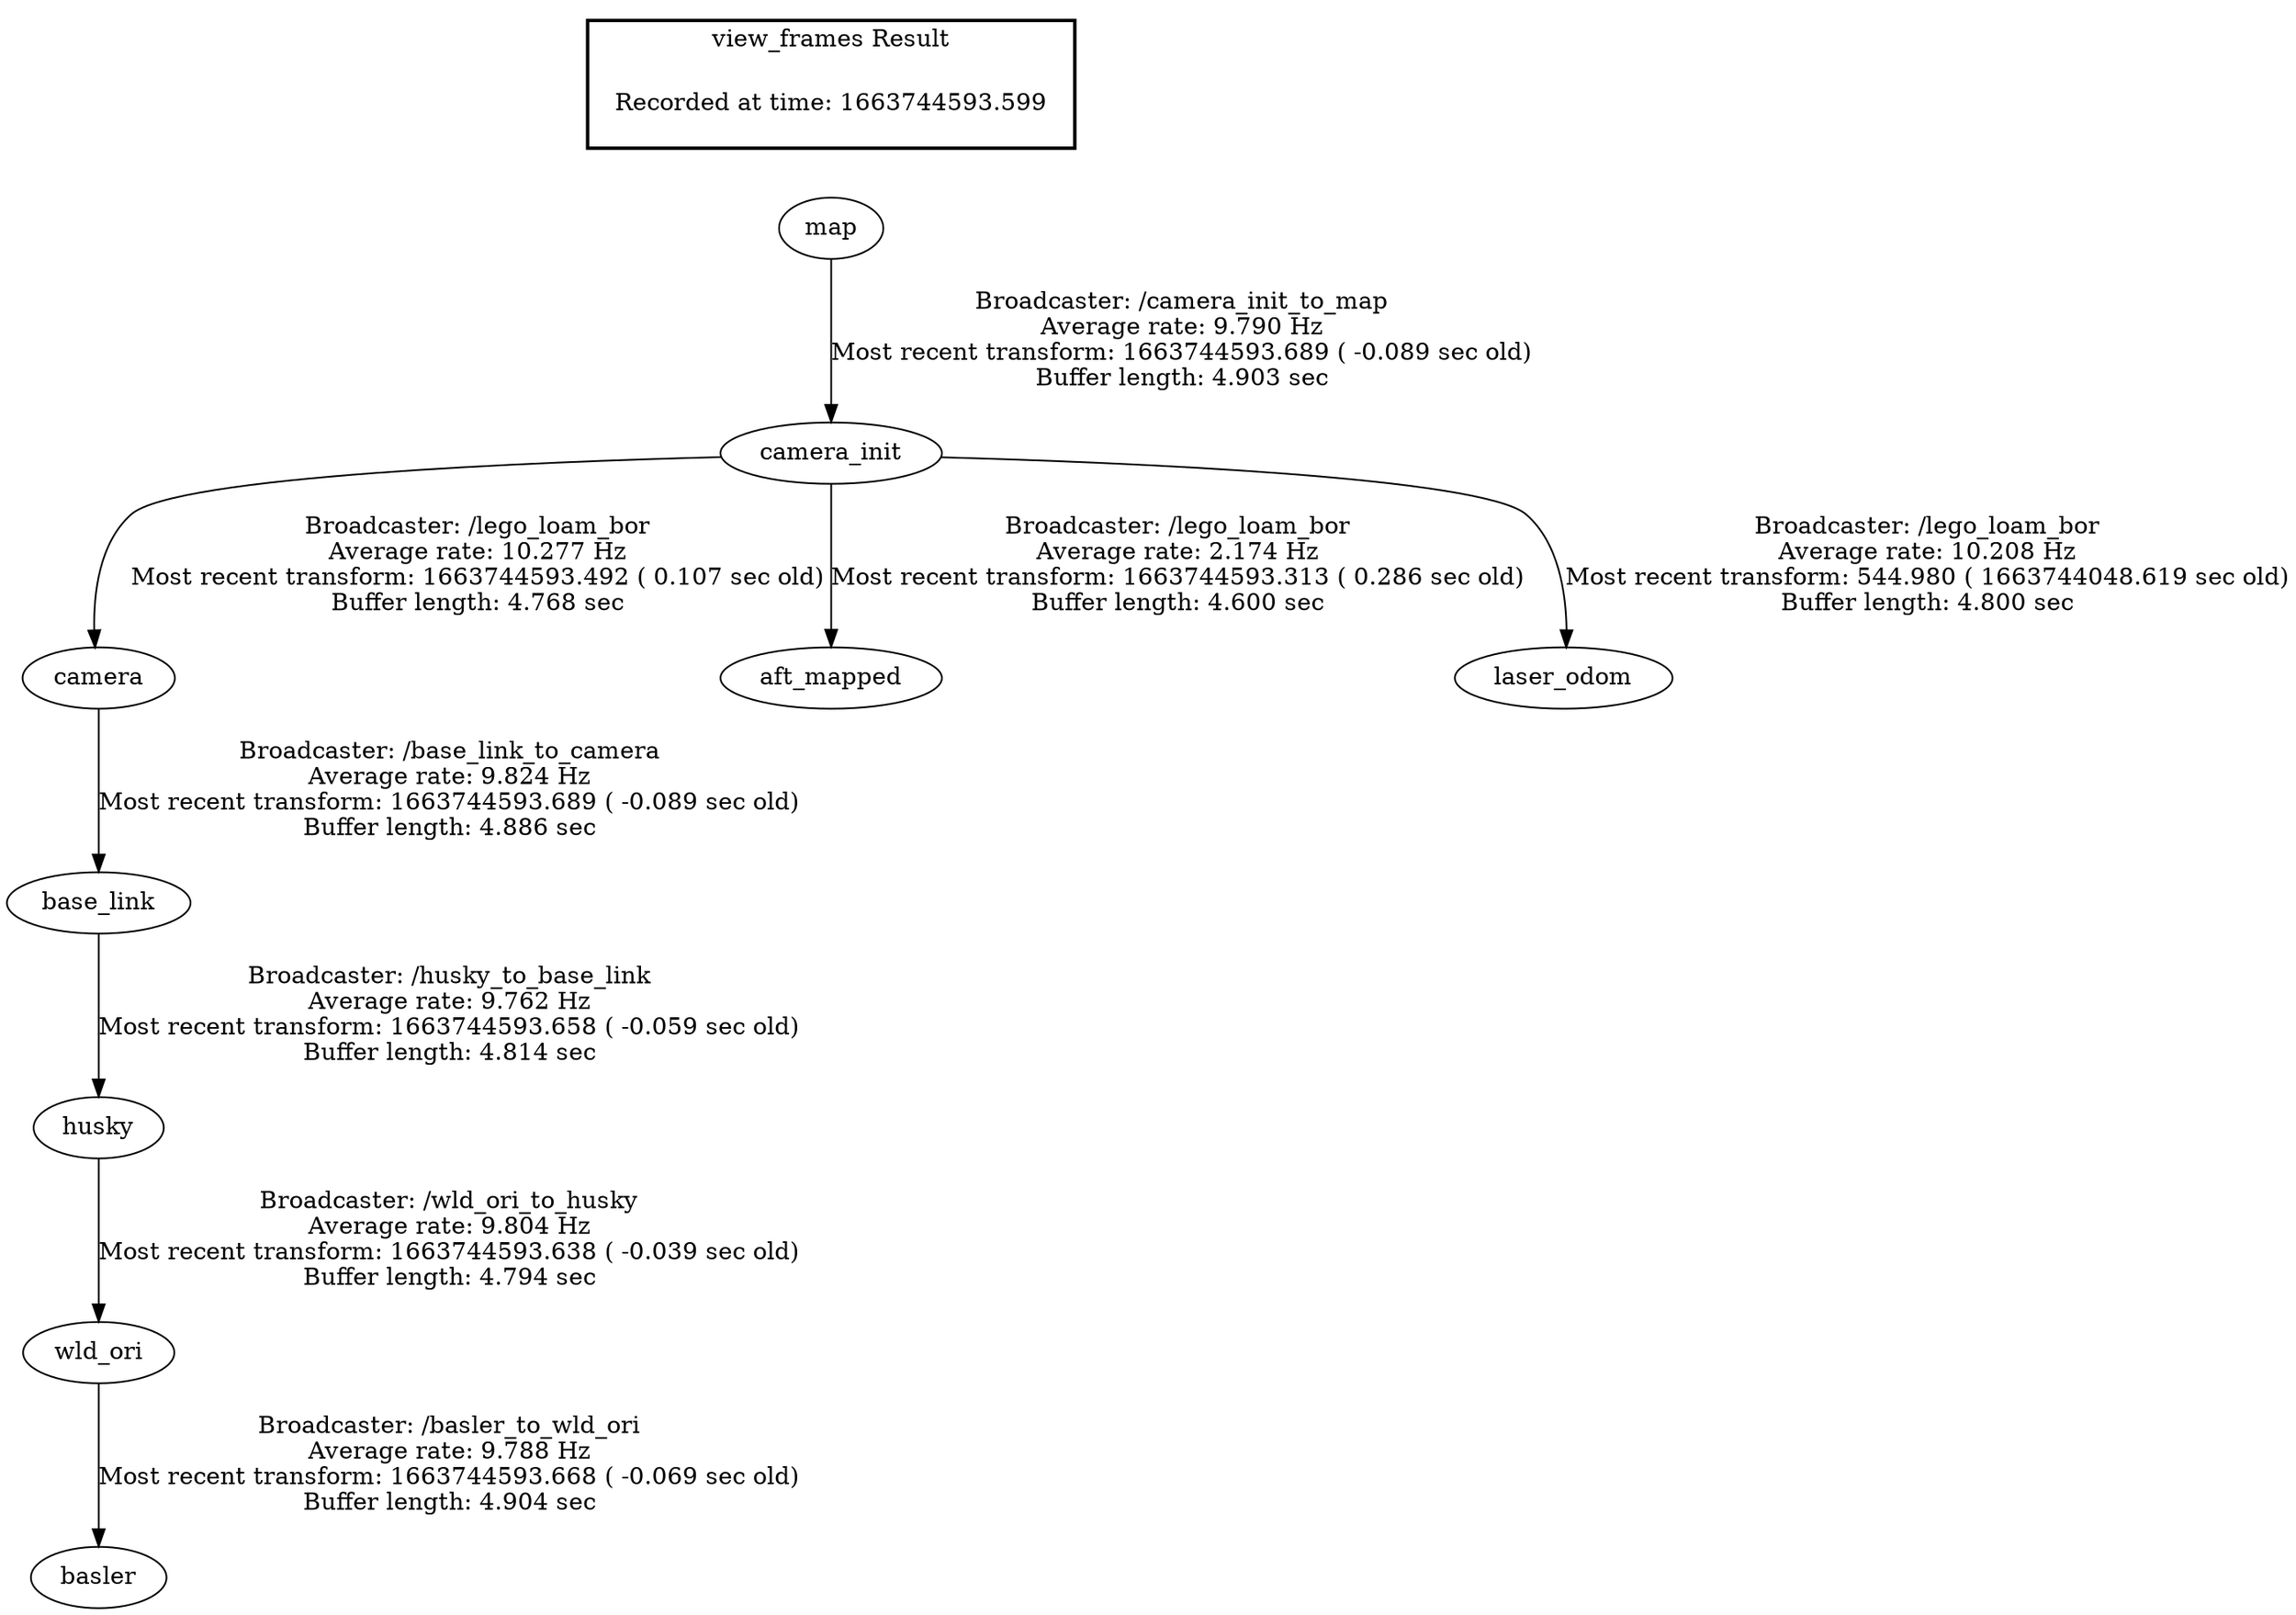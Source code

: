 digraph G {
"wld_ori" -> "basler"[label="Broadcaster: /basler_to_wld_ori\nAverage rate: 9.788 Hz\nMost recent transform: 1663744593.668 ( -0.069 sec old)\nBuffer length: 4.904 sec\n"];
"husky" -> "wld_ori"[label="Broadcaster: /wld_ori_to_husky\nAverage rate: 9.804 Hz\nMost recent transform: 1663744593.638 ( -0.039 sec old)\nBuffer length: 4.794 sec\n"];
"map" -> "camera_init"[label="Broadcaster: /camera_init_to_map\nAverage rate: 9.790 Hz\nMost recent transform: 1663744593.689 ( -0.089 sec old)\nBuffer length: 4.903 sec\n"];
"camera" -> "base_link"[label="Broadcaster: /base_link_to_camera\nAverage rate: 9.824 Hz\nMost recent transform: 1663744593.689 ( -0.089 sec old)\nBuffer length: 4.886 sec\n"];
"camera_init" -> "camera"[label="Broadcaster: /lego_loam_bor\nAverage rate: 10.277 Hz\nMost recent transform: 1663744593.492 ( 0.107 sec old)\nBuffer length: 4.768 sec\n"];
"camera_init" -> "aft_mapped"[label="Broadcaster: /lego_loam_bor\nAverage rate: 2.174 Hz\nMost recent transform: 1663744593.313 ( 0.286 sec old)\nBuffer length: 4.600 sec\n"];
"camera_init" -> "laser_odom"[label="Broadcaster: /lego_loam_bor\nAverage rate: 10.208 Hz\nMost recent transform: 544.980 ( 1663744048.619 sec old)\nBuffer length: 4.800 sec\n"];
"base_link" -> "husky"[label="Broadcaster: /husky_to_base_link\nAverage rate: 9.762 Hz\nMost recent transform: 1663744593.658 ( -0.059 sec old)\nBuffer length: 4.814 sec\n"];
edge [style=invis];
 subgraph cluster_legend { style=bold; color=black; label ="view_frames Result";
"Recorded at time: 1663744593.599"[ shape=plaintext ] ;
 }->"map";
}
